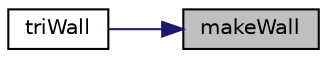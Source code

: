digraph "makeWall"
{
 // LATEX_PDF_SIZE
  edge [fontname="Helvetica",fontsize="10",labelfontname="Helvetica",labelfontsize="10"];
  node [fontname="Helvetica",fontsize="10",shape=record];
  rankdir="RL";
  Node1 [label="makeWall",height=0.2,width=0.4,color="black", fillcolor="grey75", style="filled", fontcolor="black",tooltip=" "];
  Node1 -> Node2 [dir="back",color="midnightblue",fontsize="10",style="solid",fontname="Helvetica"];
  Node2 [label="triWall",height=0.2,width=0.4,color="black", fillcolor="white", style="filled",URL="$structpFlow_1_1grnTriInteraction_1_1triWall.html#af3b7547f0aecdf50dc827664b168709b",tooltip=" "];
}

